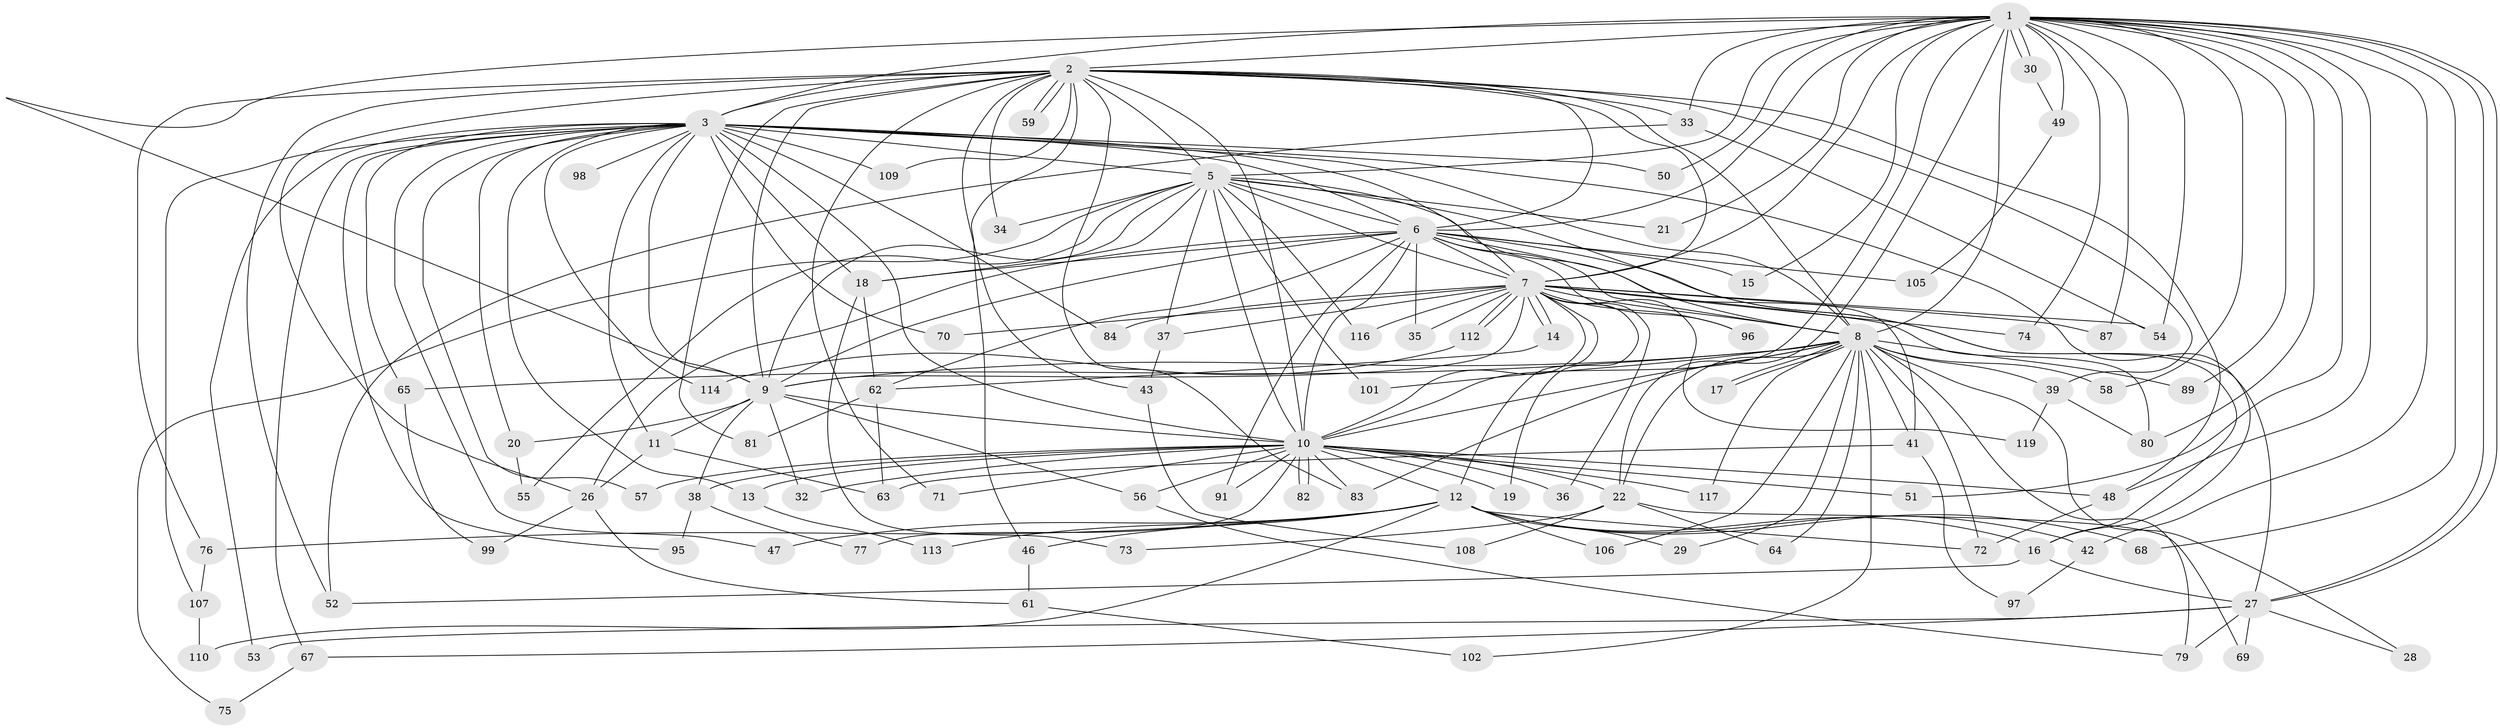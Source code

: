 // original degree distribution, {32: 0.008333333333333333, 27: 0.008333333333333333, 18: 0.008333333333333333, 20: 0.016666666666666666, 17: 0.008333333333333333, 28: 0.025, 15: 0.008333333333333333, 4: 0.05, 7: 0.008333333333333333, 3: 0.23333333333333334, 2: 0.5583333333333333, 5: 0.041666666666666664, 6: 0.008333333333333333, 9: 0.008333333333333333, 8: 0.008333333333333333}
// Generated by graph-tools (version 1.1) at 2025/11/02/27/25 16:11:08]
// undirected, 95 vertices, 222 edges
graph export_dot {
graph [start="1"]
  node [color=gray90,style=filled];
  1 [super="+85"];
  2 [super="+31"];
  3 [super="+4"];
  5 [super="+24"];
  6 [super="+78"];
  7 [super="+100"];
  8 [super="+60"];
  9 [super="+25"];
  10 [super="+103"];
  11;
  12 [super="+44"];
  13;
  14;
  15;
  16;
  17;
  18 [super="+45"];
  19;
  20;
  21;
  22 [super="+23"];
  26 [super="+40"];
  27 [super="+86"];
  28;
  29;
  30;
  32;
  33 [super="+118"];
  34;
  35;
  36;
  37;
  38;
  39 [super="+88"];
  41;
  42;
  43;
  46;
  47;
  48 [super="+92"];
  49;
  50;
  51;
  52 [super="+90"];
  53;
  54 [super="+115"];
  55;
  56;
  57;
  58;
  59;
  61;
  62 [super="+120"];
  63 [super="+66"];
  64;
  65;
  67;
  68;
  69;
  70;
  71;
  72 [super="+93"];
  73;
  74 [super="+104"];
  75;
  76;
  77;
  79 [super="+94"];
  80;
  81;
  82;
  83 [super="+111"];
  84;
  87;
  89;
  91;
  95;
  96;
  97;
  98;
  99;
  101;
  102;
  105;
  106;
  107;
  108;
  109;
  110;
  112;
  113;
  114;
  116;
  117;
  119;
  1 -- 2;
  1 -- 3 [weight=2];
  1 -- 5 [weight=2];
  1 -- 6;
  1 -- 7 [weight=2];
  1 -- 8;
  1 -- 9;
  1 -- 10;
  1 -- 15;
  1 -- 21;
  1 -- 22;
  1 -- 27;
  1 -- 27;
  1 -- 30;
  1 -- 30;
  1 -- 33;
  1 -- 42;
  1 -- 48;
  1 -- 49;
  1 -- 50;
  1 -- 51;
  1 -- 58;
  1 -- 68;
  1 -- 74 [weight=2];
  1 -- 80;
  1 -- 87;
  1 -- 89;
  1 -- 54;
  2 -- 3 [weight=3];
  2 -- 5;
  2 -- 6;
  2 -- 7;
  2 -- 8;
  2 -- 9;
  2 -- 10;
  2 -- 33 [weight=2];
  2 -- 34;
  2 -- 39 [weight=2];
  2 -- 43;
  2 -- 46;
  2 -- 48;
  2 -- 52;
  2 -- 59;
  2 -- 59;
  2 -- 71;
  2 -- 76;
  2 -- 81;
  2 -- 83;
  2 -- 109;
  2 -- 26;
  3 -- 5 [weight=2];
  3 -- 6 [weight=2];
  3 -- 7 [weight=2];
  3 -- 8 [weight=2];
  3 -- 9 [weight=2];
  3 -- 10 [weight=2];
  3 -- 11;
  3 -- 13;
  3 -- 16;
  3 -- 18;
  3 -- 47;
  3 -- 65;
  3 -- 67;
  3 -- 109;
  3 -- 114;
  3 -- 70;
  3 -- 20;
  3 -- 84;
  3 -- 95;
  3 -- 98;
  3 -- 107;
  3 -- 50;
  3 -- 53;
  3 -- 57;
  5 -- 6;
  5 -- 7;
  5 -- 8;
  5 -- 9;
  5 -- 10;
  5 -- 16;
  5 -- 21;
  5 -- 37;
  5 -- 55;
  5 -- 75;
  5 -- 101;
  5 -- 34;
  5 -- 116;
  5 -- 18;
  6 -- 7;
  6 -- 8 [weight=2];
  6 -- 9 [weight=2];
  6 -- 10;
  6 -- 15;
  6 -- 18;
  6 -- 26;
  6 -- 35;
  6 -- 41;
  6 -- 91;
  6 -- 96;
  6 -- 62;
  6 -- 105;
  6 -- 27;
  7 -- 8;
  7 -- 9;
  7 -- 10;
  7 -- 12;
  7 -- 14;
  7 -- 14;
  7 -- 19;
  7 -- 35;
  7 -- 36;
  7 -- 37;
  7 -- 54;
  7 -- 70;
  7 -- 74;
  7 -- 84;
  7 -- 87;
  7 -- 96;
  7 -- 112;
  7 -- 112;
  7 -- 116;
  7 -- 119;
  7 -- 80;
  8 -- 9;
  8 -- 10;
  8 -- 17;
  8 -- 17;
  8 -- 28;
  8 -- 29;
  8 -- 39;
  8 -- 41;
  8 -- 58;
  8 -- 64;
  8 -- 65;
  8 -- 72;
  8 -- 83;
  8 -- 89;
  8 -- 101;
  8 -- 102;
  8 -- 106;
  8 -- 117;
  8 -- 22;
  8 -- 79;
  9 -- 10;
  9 -- 11;
  9 -- 20;
  9 -- 32;
  9 -- 38;
  9 -- 56;
  10 -- 12;
  10 -- 13;
  10 -- 19;
  10 -- 22;
  10 -- 32;
  10 -- 36;
  10 -- 38;
  10 -- 51;
  10 -- 56;
  10 -- 57;
  10 -- 71;
  10 -- 77;
  10 -- 82;
  10 -- 82;
  10 -- 91;
  10 -- 117;
  10 -- 48 [weight=2];
  10 -- 83;
  11 -- 26;
  11 -- 63;
  12 -- 29;
  12 -- 42;
  12 -- 76;
  12 -- 106;
  12 -- 68;
  12 -- 72;
  12 -- 110;
  12 -- 46;
  12 -- 16;
  12 -- 47;
  12 -- 113;
  13 -- 113;
  14 -- 62;
  16 -- 52;
  16 -- 27;
  18 -- 62;
  18 -- 73;
  20 -- 55;
  22 -- 64;
  22 -- 73;
  22 -- 108;
  22 -- 69;
  26 -- 99;
  26 -- 61;
  27 -- 28;
  27 -- 53;
  27 -- 67;
  27 -- 69;
  27 -- 79;
  30 -- 49;
  33 -- 54;
  33 -- 52;
  37 -- 43;
  38 -- 77;
  38 -- 95;
  39 -- 80;
  39 -- 119;
  41 -- 97;
  41 -- 63;
  42 -- 97;
  43 -- 108;
  46 -- 61;
  48 -- 72;
  49 -- 105;
  56 -- 79;
  61 -- 102;
  62 -- 63;
  62 -- 81;
  65 -- 99;
  67 -- 75;
  76 -- 107;
  107 -- 110;
  112 -- 114;
}
